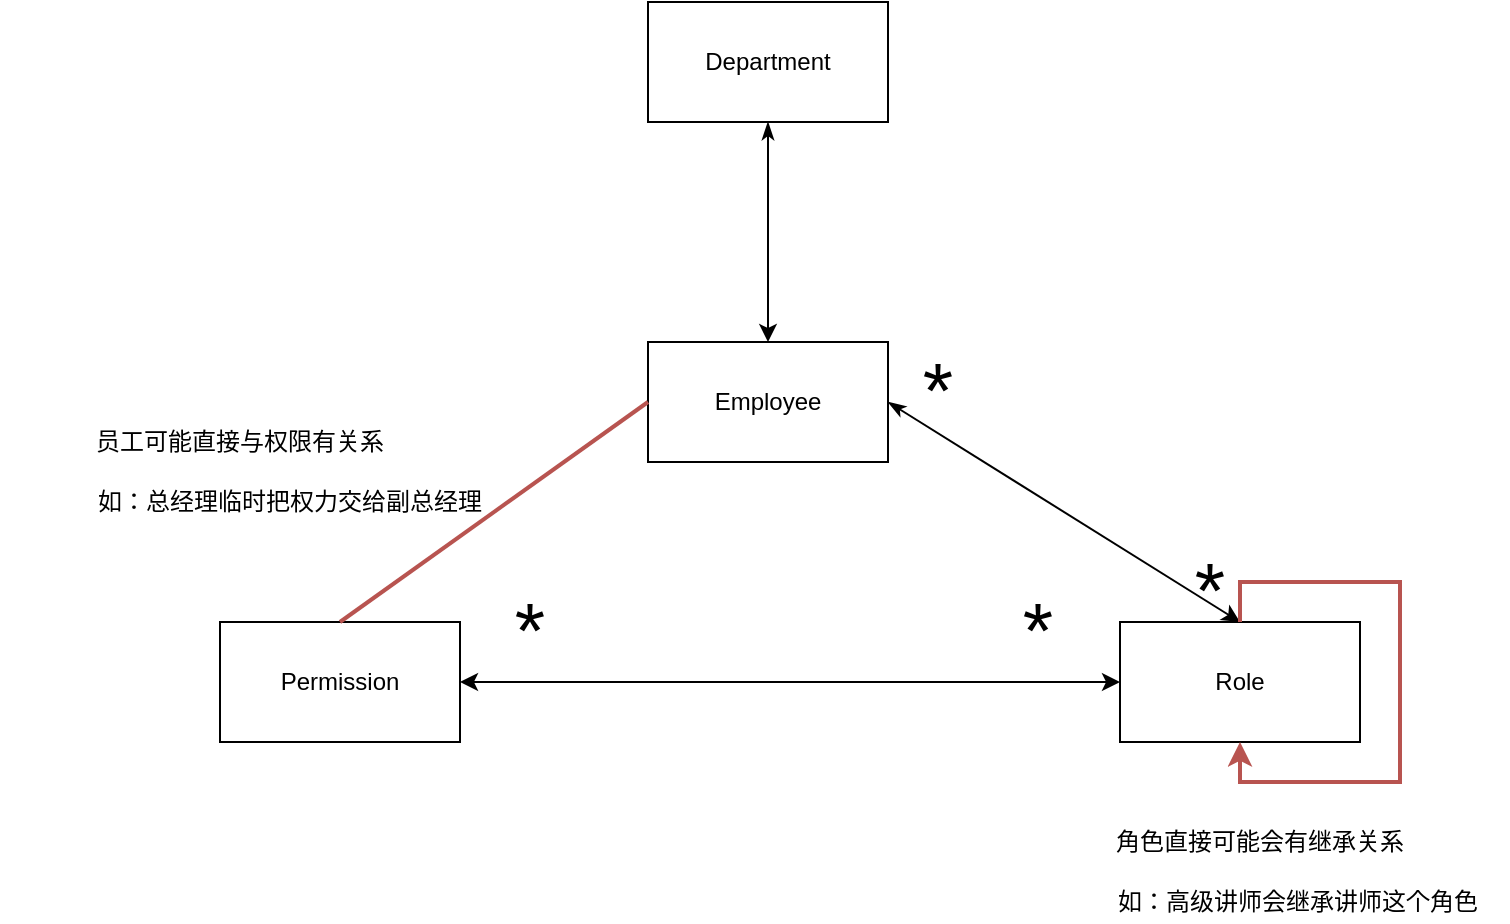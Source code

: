 <mxfile version="13.6.2" type="device"><diagram id="Y7MEPwzI-W36BHMIxONf" name="第 1 页"><mxGraphModel dx="900" dy="680" grid="1" gridSize="10" guides="1" tooltips="1" connect="1" arrows="1" fold="1" page="1" pageScale="1" pageWidth="827" pageHeight="1169" math="0" shadow="0"><root><mxCell id="0"/><mxCell id="1" parent="0"/><mxCell id="TjTCv9HCW4Y3FHxtdDbu-2" value="Employee" style="rounded=0;whiteSpace=wrap;html=1;" vertex="1" parent="1"><mxGeometry x="354" y="350" width="120" height="60" as="geometry"/></mxCell><mxCell id="TjTCv9HCW4Y3FHxtdDbu-7" value="" style="edgeStyle=orthogonalEdgeStyle;rounded=0;orthogonalLoop=1;jettySize=auto;html=1;startArrow=classicThin;startFill=1;" edge="1" parent="1" source="TjTCv9HCW4Y3FHxtdDbu-3" target="TjTCv9HCW4Y3FHxtdDbu-2"><mxGeometry relative="1" as="geometry"/></mxCell><mxCell id="TjTCv9HCW4Y3FHxtdDbu-3" value="Department" style="rounded=0;whiteSpace=wrap;html=1;" vertex="1" parent="1"><mxGeometry x="354" y="180" width="120" height="60" as="geometry"/></mxCell><mxCell id="TjTCv9HCW4Y3FHxtdDbu-4" value="Permission" style="rounded=0;whiteSpace=wrap;html=1;" vertex="1" parent="1"><mxGeometry x="140" y="490" width="120" height="60" as="geometry"/></mxCell><mxCell id="TjTCv9HCW4Y3FHxtdDbu-5" value="Role" style="rounded=0;whiteSpace=wrap;html=1;" vertex="1" parent="1"><mxGeometry x="590" y="490" width="120" height="60" as="geometry"/></mxCell><mxCell id="TjTCv9HCW4Y3FHxtdDbu-8" value="" style="endArrow=classic;html=1;entryX=0.5;entryY=0;entryDx=0;entryDy=0;exitX=1;exitY=0.5;exitDx=0;exitDy=0;startArrow=classicThin;startFill=1;" edge="1" parent="1" source="TjTCv9HCW4Y3FHxtdDbu-2" target="TjTCv9HCW4Y3FHxtdDbu-5"><mxGeometry width="50" height="50" relative="1" as="geometry"><mxPoint x="480" y="380" as="sourcePoint"/><mxPoint x="430" y="320" as="targetPoint"/></mxGeometry></mxCell><mxCell id="TjTCv9HCW4Y3FHxtdDbu-9" value="" style="endArrow=none;html=1;entryX=0.5;entryY=0;entryDx=0;entryDy=0;exitX=0;exitY=0.5;exitDx=0;exitDy=0;endFill=0;fillColor=#f8cecc;strokeColor=#b85450;strokeWidth=2;" edge="1" parent="1" source="TjTCv9HCW4Y3FHxtdDbu-2" target="TjTCv9HCW4Y3FHxtdDbu-4"><mxGeometry width="50" height="50" relative="1" as="geometry"><mxPoint x="380" y="370" as="sourcePoint"/><mxPoint x="430" y="320" as="targetPoint"/></mxGeometry></mxCell><mxCell id="TjTCv9HCW4Y3FHxtdDbu-10" value="&lt;font style=&quot;font-size: 39px&quot;&gt;*&lt;/font&gt;" style="text;html=1;strokeColor=none;fillColor=none;align=center;verticalAlign=middle;whiteSpace=wrap;rounded=0;" vertex="1" parent="1"><mxGeometry x="474" y="360" width="50" height="30" as="geometry"/></mxCell><mxCell id="TjTCv9HCW4Y3FHxtdDbu-12" value="&lt;font style=&quot;font-size: 39px&quot;&gt;*&lt;/font&gt;" style="text;html=1;strokeColor=none;fillColor=none;align=center;verticalAlign=middle;whiteSpace=wrap;rounded=0;" vertex="1" parent="1"><mxGeometry x="610" y="460" width="50" height="30" as="geometry"/></mxCell><mxCell id="TjTCv9HCW4Y3FHxtdDbu-13" value="&lt;font style=&quot;font-size: 39px&quot;&gt;*&lt;/font&gt;" style="text;html=1;strokeColor=none;fillColor=none;align=center;verticalAlign=middle;whiteSpace=wrap;rounded=0;" vertex="1" parent="1"><mxGeometry x="524" y="480" width="50" height="30" as="geometry"/></mxCell><mxCell id="TjTCv9HCW4Y3FHxtdDbu-14" value="&lt;font style=&quot;font-size: 39px&quot;&gt;*&lt;/font&gt;" style="text;html=1;strokeColor=none;fillColor=none;align=center;verticalAlign=middle;whiteSpace=wrap;rounded=0;" vertex="1" parent="1"><mxGeometry x="270" y="480" width="50" height="30" as="geometry"/></mxCell><mxCell id="TjTCv9HCW4Y3FHxtdDbu-15" value="" style="endArrow=classic;html=1;entryX=0;entryY=0.5;entryDx=0;entryDy=0;exitX=1;exitY=0.5;exitDx=0;exitDy=0;startArrow=classic;startFill=1;" edge="1" parent="1" source="TjTCv9HCW4Y3FHxtdDbu-4" target="TjTCv9HCW4Y3FHxtdDbu-5"><mxGeometry width="50" height="50" relative="1" as="geometry"><mxPoint x="380" y="370" as="sourcePoint"/><mxPoint x="430" y="320" as="targetPoint"/></mxGeometry></mxCell><mxCell id="TjTCv9HCW4Y3FHxtdDbu-27" style="edgeStyle=orthogonalEdgeStyle;rounded=0;orthogonalLoop=1;jettySize=auto;html=1;entryX=0.5;entryY=1;entryDx=0;entryDy=0;startArrow=none;startFill=0;endArrow=classic;endFill=1;strokeWidth=2;fillColor=#f8cecc;strokeColor=#b85450;" edge="1" parent="1" source="TjTCv9HCW4Y3FHxtdDbu-5" target="TjTCv9HCW4Y3FHxtdDbu-5"><mxGeometry relative="1" as="geometry"/></mxCell><mxCell id="TjTCv9HCW4Y3FHxtdDbu-29" value="角色直接可能会有继承关系" style="text;html=1;strokeColor=none;fillColor=none;align=center;verticalAlign=middle;whiteSpace=wrap;rounded=0;" vertex="1" parent="1"><mxGeometry x="570" y="590" width="180" height="20" as="geometry"/></mxCell><mxCell id="TjTCv9HCW4Y3FHxtdDbu-30" value="员工可能直接与权限有关系" style="text;html=1;strokeColor=none;fillColor=none;align=center;verticalAlign=middle;whiteSpace=wrap;rounded=0;" vertex="1" parent="1"><mxGeometry x="30" y="390" width="240" height="20" as="geometry"/></mxCell><mxCell id="TjTCv9HCW4Y3FHxtdDbu-31" value="如：总经理临时把权力交给副总经理" style="text;html=1;strokeColor=none;fillColor=none;align=center;verticalAlign=middle;whiteSpace=wrap;rounded=0;" vertex="1" parent="1"><mxGeometry x="50" y="420" width="250" height="20" as="geometry"/></mxCell><mxCell id="TjTCv9HCW4Y3FHxtdDbu-32" value="如：高级讲师会继承讲师这个角色" style="text;html=1;strokeColor=none;fillColor=none;align=center;verticalAlign=middle;whiteSpace=wrap;rounded=0;" vertex="1" parent="1"><mxGeometry x="574" y="620" width="210" height="20" as="geometry"/></mxCell></root></mxGraphModel></diagram></mxfile>